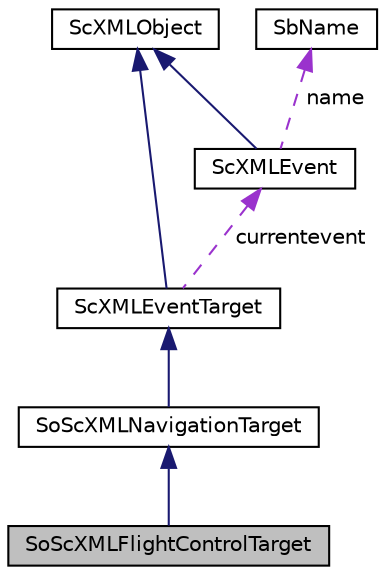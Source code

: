 digraph "SoScXMLFlightControlTarget"
{
 // LATEX_PDF_SIZE
  edge [fontname="Helvetica",fontsize="10",labelfontname="Helvetica",labelfontsize="10"];
  node [fontname="Helvetica",fontsize="10",shape=record];
  Node1 [label="SoScXMLFlightControlTarget",height=0.2,width=0.4,color="black", fillcolor="grey75", style="filled", fontcolor="black",tooltip="SCXML navigation service for typical flight motions."];
  Node2 -> Node1 [dir="back",color="midnightblue",fontsize="10",style="solid",fontname="Helvetica"];
  Node2 [label="SoScXMLNavigationTarget",height=0.2,width=0.4,color="black", fillcolor="white", style="filled",URL="$classSoScXMLNavigationTarget.html",tooltip="base class for navigation system SCXML event target services"];
  Node3 -> Node2 [dir="back",color="midnightblue",fontsize="10",style="solid",fontname="Helvetica"];
  Node3 [label="ScXMLEventTarget",height=0.2,width=0.4,color="black", fillcolor="white", style="filled",URL="$classScXMLEventTarget.html",tooltip="base class for event targets for inter-system event communication"];
  Node4 -> Node3 [dir="back",color="midnightblue",fontsize="10",style="solid",fontname="Helvetica"];
  Node4 [label="ScXMLObject",height=0.2,width=0.4,color="black", fillcolor="white", style="filled",URL="$classScXMLObject.html",tooltip="Base class for all SCXML objects."];
  Node5 -> Node3 [dir="back",color="darkorchid3",fontsize="10",style="dashed",label=" currentevent" ,fontname="Helvetica"];
  Node5 [label="ScXMLEvent",height=0.2,width=0.4,color="black", fillcolor="white", style="filled",URL="$classScXMLEvent.html",tooltip="Base class for events sent to SCXML state machines."];
  Node4 -> Node5 [dir="back",color="midnightblue",fontsize="10",style="solid",fontname="Helvetica"];
  Node6 -> Node5 [dir="back",color="darkorchid3",fontsize="10",style="dashed",label=" name" ,fontname="Helvetica"];
  Node6 [label="SbName",height=0.2,width=0.4,color="black", fillcolor="white", style="filled",URL="$classSbName.html",tooltip="The SbName class stores strings by reference."];
}
